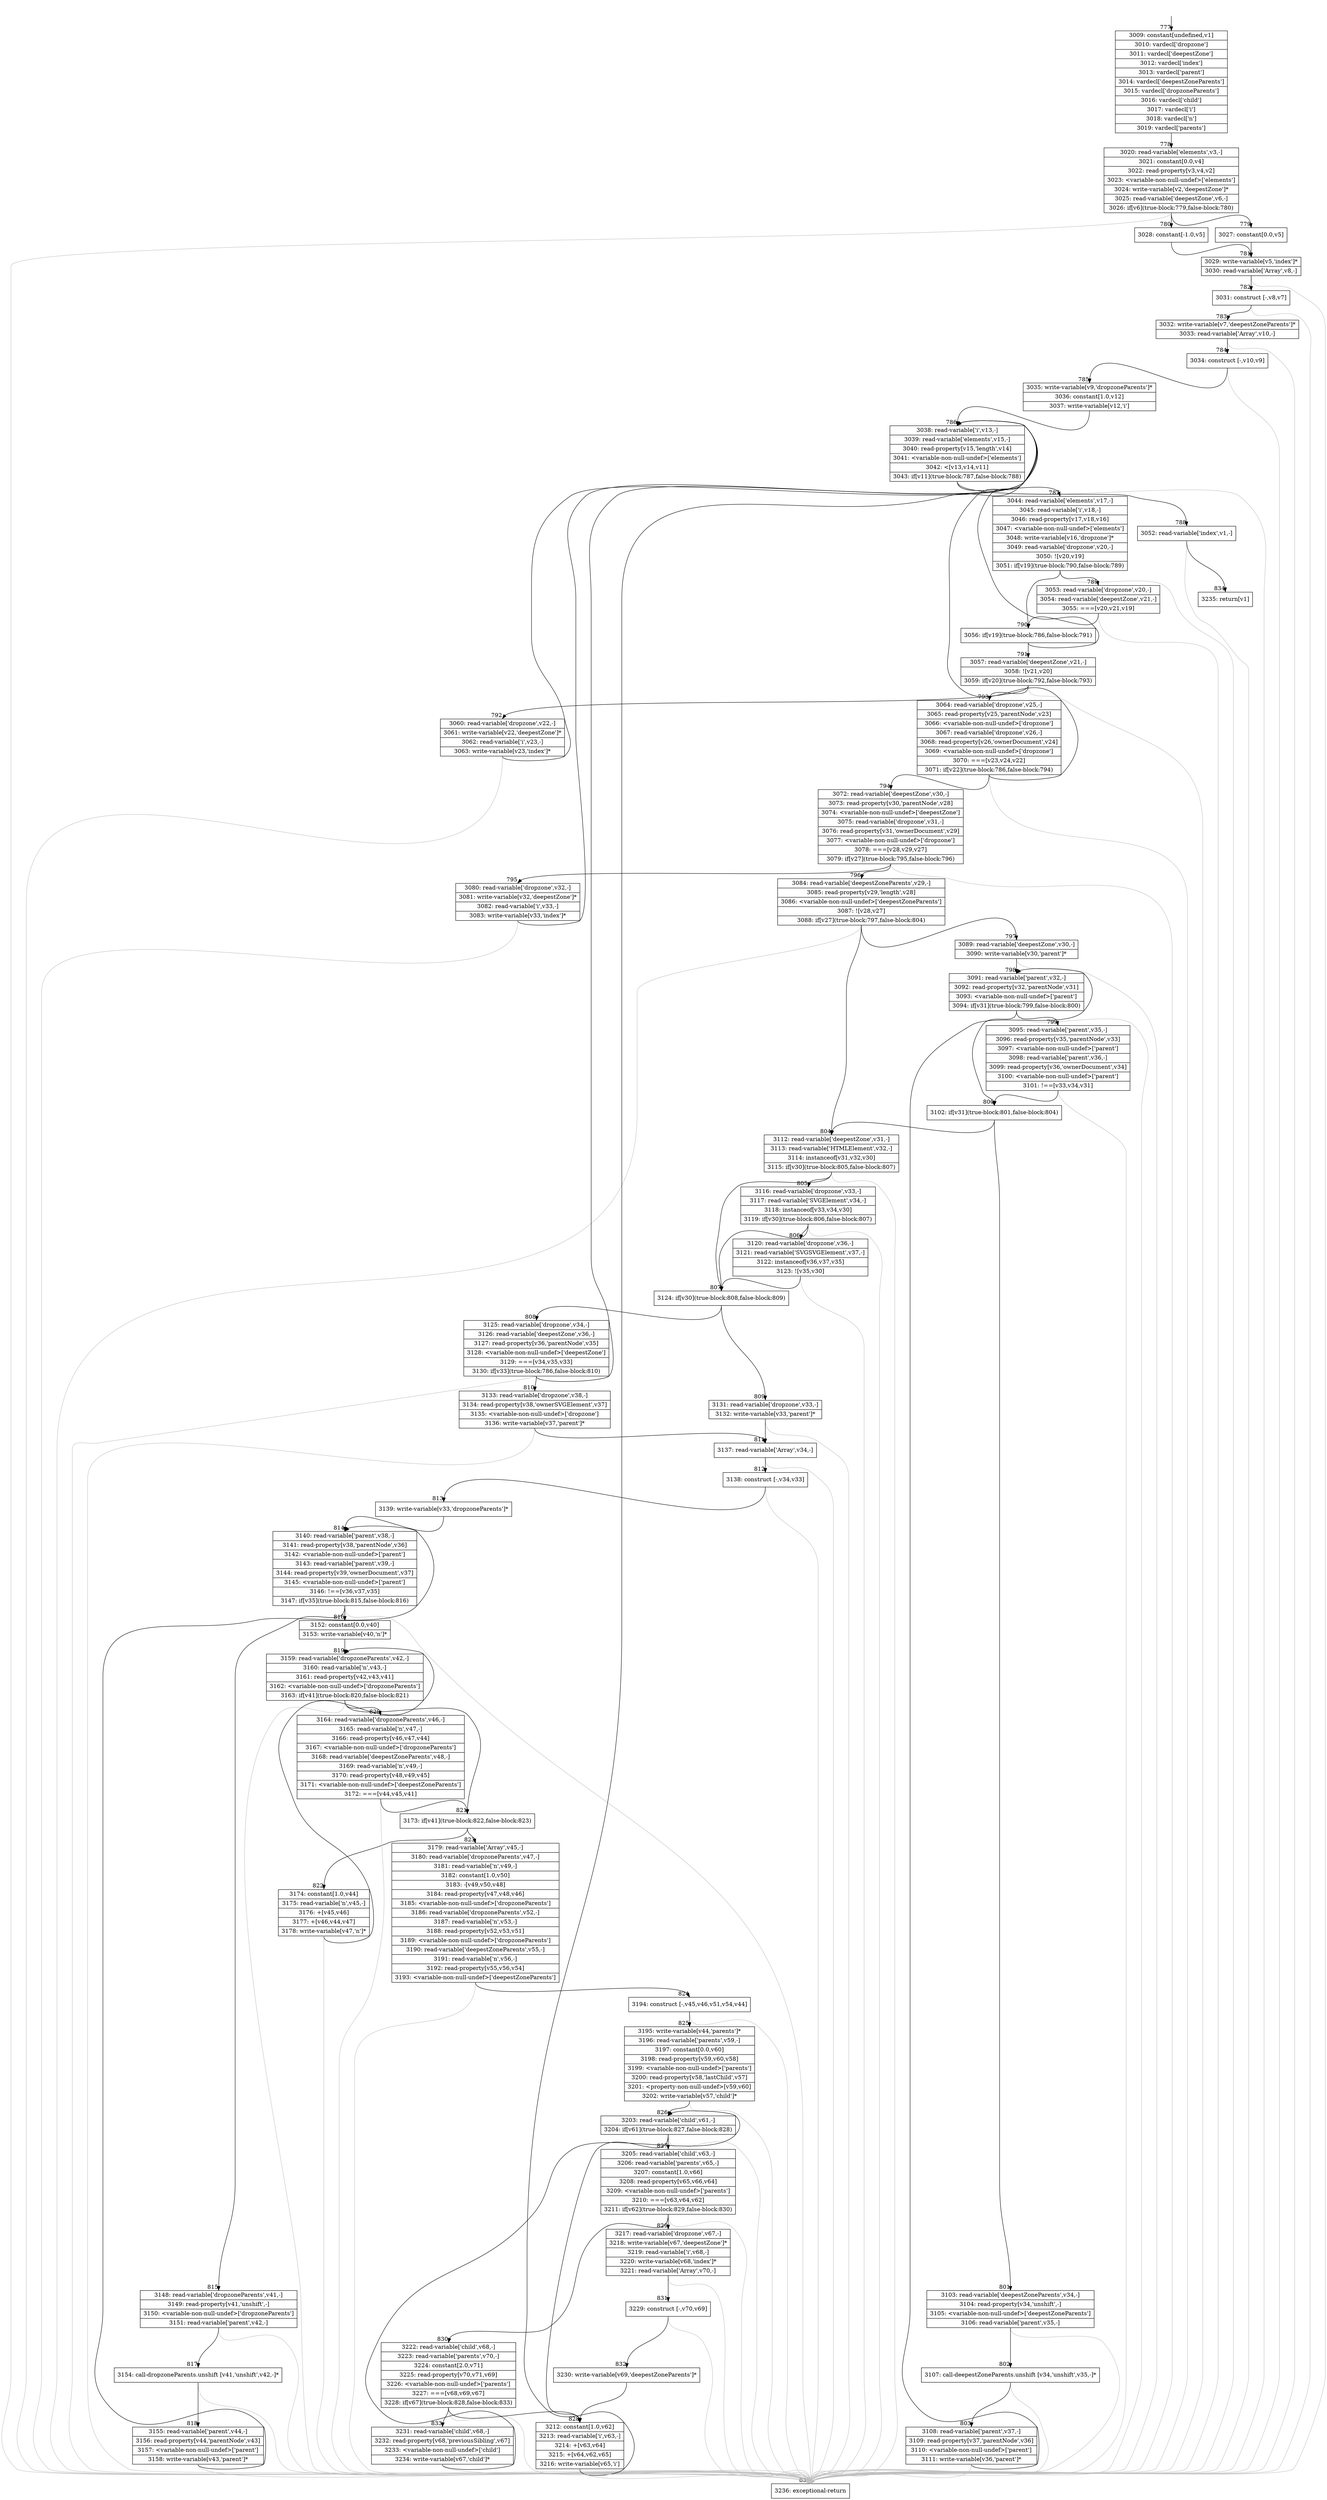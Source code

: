 digraph {
rankdir="TD"
BB_entry58[shape=none,label=""];
BB_entry58 -> BB777 [tailport=s, headport=n, headlabel="    777"]
BB777 [shape=record label="{3009: constant[undefined,v1]|3010: vardecl['dropzone']|3011: vardecl['deepestZone']|3012: vardecl['index']|3013: vardecl['parent']|3014: vardecl['deepestZoneParents']|3015: vardecl['dropzoneParents']|3016: vardecl['child']|3017: vardecl['i']|3018: vardecl['n']|3019: vardecl['parents']}" ] 
BB777 -> BB778 [tailport=s, headport=n, headlabel="      778"]
BB778 [shape=record label="{3020: read-variable['elements',v3,-]|3021: constant[0.0,v4]|3022: read-property[v3,v4,v2]|3023: \<variable-non-null-undef\>['elements']|3024: write-variable[v2,'deepestZone']*|3025: read-variable['deepestZone',v6,-]|3026: if[v6](true-block:779,false-block:780)}" ] 
BB778 -> BB779 [tailport=s, headport=n, headlabel="      779"]
BB778 -> BB780 [tailport=s, headport=n, headlabel="      780"]
BB778 -> BB835 [tailport=s, headport=n, color=gray, headlabel="      835"]
BB779 [shape=record label="{3027: constant[0.0,v5]}" ] 
BB779 -> BB781 [tailport=s, headport=n, headlabel="      781"]
BB780 [shape=record label="{3028: constant[-1.0,v5]}" ] 
BB780 -> BB781 [tailport=s, headport=n]
BB781 [shape=record label="{3029: write-variable[v5,'index']*|3030: read-variable['Array',v8,-]}" ] 
BB781 -> BB782 [tailport=s, headport=n, headlabel="      782"]
BB781 -> BB835 [tailport=s, headport=n, color=gray]
BB782 [shape=record label="{3031: construct [-,v8,v7]}" ] 
BB782 -> BB783 [tailport=s, headport=n, headlabel="      783"]
BB782 -> BB835 [tailport=s, headport=n, color=gray]
BB783 [shape=record label="{3032: write-variable[v7,'deepestZoneParents']*|3033: read-variable['Array',v10,-]}" ] 
BB783 -> BB784 [tailport=s, headport=n, headlabel="      784"]
BB783 -> BB835 [tailport=s, headport=n, color=gray]
BB784 [shape=record label="{3034: construct [-,v10,v9]}" ] 
BB784 -> BB785 [tailport=s, headport=n, headlabel="      785"]
BB784 -> BB835 [tailport=s, headport=n, color=gray]
BB785 [shape=record label="{3035: write-variable[v9,'dropzoneParents']*|3036: constant[1.0,v12]|3037: write-variable[v12,'i']}" ] 
BB785 -> BB786 [tailport=s, headport=n, headlabel="      786"]
BB786 [shape=record label="{3038: read-variable['i',v13,-]|3039: read-variable['elements',v15,-]|3040: read-property[v15,'length',v14]|3041: \<variable-non-null-undef\>['elements']|3042: \<[v13,v14,v11]|3043: if[v11](true-block:787,false-block:788)}" ] 
BB786 -> BB787 [tailport=s, headport=n, headlabel="      787"]
BB786 -> BB788 [tailport=s, headport=n, headlabel="      788"]
BB786 -> BB835 [tailport=s, headport=n, color=gray]
BB787 [shape=record label="{3044: read-variable['elements',v17,-]|3045: read-variable['i',v18,-]|3046: read-property[v17,v18,v16]|3047: \<variable-non-null-undef\>['elements']|3048: write-variable[v16,'dropzone']*|3049: read-variable['dropzone',v20,-]|3050: ![v20,v19]|3051: if[v19](true-block:790,false-block:789)}" ] 
BB787 -> BB790 [tailport=s, headport=n, headlabel="      790"]
BB787 -> BB789 [tailport=s, headport=n, headlabel="      789"]
BB787 -> BB835 [tailport=s, headport=n, color=gray]
BB788 [shape=record label="{3052: read-variable['index',v1,-]}" ] 
BB788 -> BB834 [tailport=s, headport=n, headlabel="      834"]
BB788 -> BB835 [tailport=s, headport=n, color=gray]
BB789 [shape=record label="{3053: read-variable['dropzone',v20,-]|3054: read-variable['deepestZone',v21,-]|3055: ===[v20,v21,v19]}" ] 
BB789 -> BB790 [tailport=s, headport=n]
BB789 -> BB835 [tailport=s, headport=n, color=gray]
BB790 [shape=record label="{3056: if[v19](true-block:786,false-block:791)}" ] 
BB790 -> BB786 [tailport=s, headport=n]
BB790 -> BB791 [tailport=s, headport=n, headlabel="      791"]
BB791 [shape=record label="{3057: read-variable['deepestZone',v21,-]|3058: ![v21,v20]|3059: if[v20](true-block:792,false-block:793)}" ] 
BB791 -> BB792 [tailport=s, headport=n, headlabel="      792"]
BB791 -> BB793 [tailport=s, headport=n, headlabel="      793"]
BB791 -> BB835 [tailport=s, headport=n, color=gray]
BB792 [shape=record label="{3060: read-variable['dropzone',v22,-]|3061: write-variable[v22,'deepestZone']*|3062: read-variable['i',v23,-]|3063: write-variable[v23,'index']*}" ] 
BB792 -> BB786 [tailport=s, headport=n]
BB792 -> BB835 [tailport=s, headport=n, color=gray]
BB793 [shape=record label="{3064: read-variable['dropzone',v25,-]|3065: read-property[v25,'parentNode',v23]|3066: \<variable-non-null-undef\>['dropzone']|3067: read-variable['dropzone',v26,-]|3068: read-property[v26,'ownerDocument',v24]|3069: \<variable-non-null-undef\>['dropzone']|3070: ===[v23,v24,v22]|3071: if[v22](true-block:786,false-block:794)}" ] 
BB793 -> BB786 [tailport=s, headport=n]
BB793 -> BB794 [tailport=s, headport=n, headlabel="      794"]
BB793 -> BB835 [tailport=s, headport=n, color=gray]
BB794 [shape=record label="{3072: read-variable['deepestZone',v30,-]|3073: read-property[v30,'parentNode',v28]|3074: \<variable-non-null-undef\>['deepestZone']|3075: read-variable['dropzone',v31,-]|3076: read-property[v31,'ownerDocument',v29]|3077: \<variable-non-null-undef\>['dropzone']|3078: ===[v28,v29,v27]|3079: if[v27](true-block:795,false-block:796)}" ] 
BB794 -> BB795 [tailport=s, headport=n, headlabel="      795"]
BB794 -> BB796 [tailport=s, headport=n, headlabel="      796"]
BB794 -> BB835 [tailport=s, headport=n, color=gray]
BB795 [shape=record label="{3080: read-variable['dropzone',v32,-]|3081: write-variable[v32,'deepestZone']*|3082: read-variable['i',v33,-]|3083: write-variable[v33,'index']*}" ] 
BB795 -> BB786 [tailport=s, headport=n]
BB795 -> BB835 [tailport=s, headport=n, color=gray]
BB796 [shape=record label="{3084: read-variable['deepestZoneParents',v29,-]|3085: read-property[v29,'length',v28]|3086: \<variable-non-null-undef\>['deepestZoneParents']|3087: ![v28,v27]|3088: if[v27](true-block:797,false-block:804)}" ] 
BB796 -> BB797 [tailport=s, headport=n, headlabel="      797"]
BB796 -> BB804 [tailport=s, headport=n, headlabel="      804"]
BB796 -> BB835 [tailport=s, headport=n, color=gray]
BB797 [shape=record label="{3089: read-variable['deepestZone',v30,-]|3090: write-variable[v30,'parent']*}" ] 
BB797 -> BB798 [tailport=s, headport=n, headlabel="      798"]
BB797 -> BB835 [tailport=s, headport=n, color=gray]
BB798 [shape=record label="{3091: read-variable['parent',v32,-]|3092: read-property[v32,'parentNode',v31]|3093: \<variable-non-null-undef\>['parent']|3094: if[v31](true-block:799,false-block:800)}" ] 
BB798 -> BB800 [tailport=s, headport=n, headlabel="      800"]
BB798 -> BB799 [tailport=s, headport=n, headlabel="      799"]
BB798 -> BB835 [tailport=s, headport=n, color=gray]
BB799 [shape=record label="{3095: read-variable['parent',v35,-]|3096: read-property[v35,'parentNode',v33]|3097: \<variable-non-null-undef\>['parent']|3098: read-variable['parent',v36,-]|3099: read-property[v36,'ownerDocument',v34]|3100: \<variable-non-null-undef\>['parent']|3101: !==[v33,v34,v31]}" ] 
BB799 -> BB800 [tailport=s, headport=n]
BB799 -> BB835 [tailport=s, headport=n, color=gray]
BB800 [shape=record label="{3102: if[v31](true-block:801,false-block:804)}" ] 
BB800 -> BB801 [tailport=s, headport=n, headlabel="      801"]
BB800 -> BB804 [tailport=s, headport=n]
BB801 [shape=record label="{3103: read-variable['deepestZoneParents',v34,-]|3104: read-property[v34,'unshift',-]|3105: \<variable-non-null-undef\>['deepestZoneParents']|3106: read-variable['parent',v35,-]}" ] 
BB801 -> BB802 [tailport=s, headport=n, headlabel="      802"]
BB801 -> BB835 [tailport=s, headport=n, color=gray]
BB802 [shape=record label="{3107: call-deepestZoneParents.unshift [v34,'unshift',v35,-]*}" ] 
BB802 -> BB803 [tailport=s, headport=n, headlabel="      803"]
BB802 -> BB835 [tailport=s, headport=n, color=gray]
BB803 [shape=record label="{3108: read-variable['parent',v37,-]|3109: read-property[v37,'parentNode',v36]|3110: \<variable-non-null-undef\>['parent']|3111: write-variable[v36,'parent']*}" ] 
BB803 -> BB798 [tailport=s, headport=n]
BB803 -> BB835 [tailport=s, headport=n, color=gray]
BB804 [shape=record label="{3112: read-variable['deepestZone',v31,-]|3113: read-variable['HTMLElement',v32,-]|3114: instanceof[v31,v32,v30]|3115: if[v30](true-block:805,false-block:807)}" ] 
BB804 -> BB807 [tailport=s, headport=n, headlabel="      807"]
BB804 -> BB805 [tailport=s, headport=n, headlabel="      805"]
BB804 -> BB835 [tailport=s, headport=n, color=gray]
BB805 [shape=record label="{3116: read-variable['dropzone',v33,-]|3117: read-variable['SVGElement',v34,-]|3118: instanceof[v33,v34,v30]|3119: if[v30](true-block:806,false-block:807)}" ] 
BB805 -> BB807 [tailport=s, headport=n]
BB805 -> BB806 [tailport=s, headport=n, headlabel="      806"]
BB805 -> BB835 [tailport=s, headport=n, color=gray]
BB806 [shape=record label="{3120: read-variable['dropzone',v36,-]|3121: read-variable['SVGSVGElement',v37,-]|3122: instanceof[v36,v37,v35]|3123: ![v35,v30]}" ] 
BB806 -> BB807 [tailport=s, headport=n]
BB806 -> BB835 [tailport=s, headport=n, color=gray]
BB807 [shape=record label="{3124: if[v30](true-block:808,false-block:809)}" ] 
BB807 -> BB808 [tailport=s, headport=n, headlabel="      808"]
BB807 -> BB809 [tailport=s, headport=n, headlabel="      809"]
BB808 [shape=record label="{3125: read-variable['dropzone',v34,-]|3126: read-variable['deepestZone',v36,-]|3127: read-property[v36,'parentNode',v35]|3128: \<variable-non-null-undef\>['deepestZone']|3129: ===[v34,v35,v33]|3130: if[v33](true-block:786,false-block:810)}" ] 
BB808 -> BB786 [tailport=s, headport=n]
BB808 -> BB810 [tailport=s, headport=n, headlabel="      810"]
BB808 -> BB835 [tailport=s, headport=n, color=gray]
BB809 [shape=record label="{3131: read-variable['dropzone',v33,-]|3132: write-variable[v33,'parent']*}" ] 
BB809 -> BB811 [tailport=s, headport=n, headlabel="      811"]
BB809 -> BB835 [tailport=s, headport=n, color=gray]
BB810 [shape=record label="{3133: read-variable['dropzone',v38,-]|3134: read-property[v38,'ownerSVGElement',v37]|3135: \<variable-non-null-undef\>['dropzone']|3136: write-variable[v37,'parent']*}" ] 
BB810 -> BB811 [tailport=s, headport=n]
BB810 -> BB835 [tailport=s, headport=n, color=gray]
BB811 [shape=record label="{3137: read-variable['Array',v34,-]}" ] 
BB811 -> BB812 [tailport=s, headport=n, headlabel="      812"]
BB811 -> BB835 [tailport=s, headport=n, color=gray]
BB812 [shape=record label="{3138: construct [-,v34,v33]}" ] 
BB812 -> BB813 [tailport=s, headport=n, headlabel="      813"]
BB812 -> BB835 [tailport=s, headport=n, color=gray]
BB813 [shape=record label="{3139: write-variable[v33,'dropzoneParents']*}" ] 
BB813 -> BB814 [tailport=s, headport=n, headlabel="      814"]
BB814 [shape=record label="{3140: read-variable['parent',v38,-]|3141: read-property[v38,'parentNode',v36]|3142: \<variable-non-null-undef\>['parent']|3143: read-variable['parent',v39,-]|3144: read-property[v39,'ownerDocument',v37]|3145: \<variable-non-null-undef\>['parent']|3146: !==[v36,v37,v35]|3147: if[v35](true-block:815,false-block:816)}" ] 
BB814 -> BB815 [tailport=s, headport=n, headlabel="      815"]
BB814 -> BB816 [tailport=s, headport=n, headlabel="      816"]
BB814 -> BB835 [tailport=s, headport=n, color=gray]
BB815 [shape=record label="{3148: read-variable['dropzoneParents',v41,-]|3149: read-property[v41,'unshift',-]|3150: \<variable-non-null-undef\>['dropzoneParents']|3151: read-variable['parent',v42,-]}" ] 
BB815 -> BB817 [tailport=s, headport=n, headlabel="      817"]
BB815 -> BB835 [tailport=s, headport=n, color=gray]
BB816 [shape=record label="{3152: constant[0.0,v40]|3153: write-variable[v40,'n']*}" ] 
BB816 -> BB819 [tailport=s, headport=n, headlabel="      819"]
BB817 [shape=record label="{3154: call-dropzoneParents.unshift [v41,'unshift',v42,-]*}" ] 
BB817 -> BB818 [tailport=s, headport=n, headlabel="      818"]
BB817 -> BB835 [tailport=s, headport=n, color=gray]
BB818 [shape=record label="{3155: read-variable['parent',v44,-]|3156: read-property[v44,'parentNode',v43]|3157: \<variable-non-null-undef\>['parent']|3158: write-variable[v43,'parent']*}" ] 
BB818 -> BB814 [tailport=s, headport=n]
BB818 -> BB835 [tailport=s, headport=n, color=gray]
BB819 [shape=record label="{3159: read-variable['dropzoneParents',v42,-]|3160: read-variable['n',v43,-]|3161: read-property[v42,v43,v41]|3162: \<variable-non-null-undef\>['dropzoneParents']|3163: if[v41](true-block:820,false-block:821)}" ] 
BB819 -> BB821 [tailport=s, headport=n, headlabel="      821"]
BB819 -> BB820 [tailport=s, headport=n, headlabel="      820"]
BB819 -> BB835 [tailport=s, headport=n, color=gray]
BB820 [shape=record label="{3164: read-variable['dropzoneParents',v46,-]|3165: read-variable['n',v47,-]|3166: read-property[v46,v47,v44]|3167: \<variable-non-null-undef\>['dropzoneParents']|3168: read-variable['deepestZoneParents',v48,-]|3169: read-variable['n',v49,-]|3170: read-property[v48,v49,v45]|3171: \<variable-non-null-undef\>['deepestZoneParents']|3172: ===[v44,v45,v41]}" ] 
BB820 -> BB821 [tailport=s, headport=n]
BB820 -> BB835 [tailport=s, headport=n, color=gray]
BB821 [shape=record label="{3173: if[v41](true-block:822,false-block:823)}" ] 
BB821 -> BB822 [tailport=s, headport=n, headlabel="      822"]
BB821 -> BB823 [tailport=s, headport=n, headlabel="      823"]
BB822 [shape=record label="{3174: constant[1.0,v44]|3175: read-variable['n',v45,-]|3176: +[v45,v46]|3177: +[v46,v44,v47]|3178: write-variable[v47,'n']*}" ] 
BB822 -> BB819 [tailport=s, headport=n]
BB822 -> BB835 [tailport=s, headport=n, color=gray]
BB823 [shape=record label="{3179: read-variable['Array',v45,-]|3180: read-variable['dropzoneParents',v47,-]|3181: read-variable['n',v49,-]|3182: constant[1.0,v50]|3183: -[v49,v50,v48]|3184: read-property[v47,v48,v46]|3185: \<variable-non-null-undef\>['dropzoneParents']|3186: read-variable['dropzoneParents',v52,-]|3187: read-variable['n',v53,-]|3188: read-property[v52,v53,v51]|3189: \<variable-non-null-undef\>['dropzoneParents']|3190: read-variable['deepestZoneParents',v55,-]|3191: read-variable['n',v56,-]|3192: read-property[v55,v56,v54]|3193: \<variable-non-null-undef\>['deepestZoneParents']}" ] 
BB823 -> BB824 [tailport=s, headport=n, headlabel="      824"]
BB823 -> BB835 [tailport=s, headport=n, color=gray]
BB824 [shape=record label="{3194: construct [-,v45,v46,v51,v54,v44]}" ] 
BB824 -> BB825 [tailport=s, headport=n, headlabel="      825"]
BB824 -> BB835 [tailport=s, headport=n, color=gray]
BB825 [shape=record label="{3195: write-variable[v44,'parents']*|3196: read-variable['parents',v59,-]|3197: constant[0.0,v60]|3198: read-property[v59,v60,v58]|3199: \<variable-non-null-undef\>['parents']|3200: read-property[v58,'lastChild',v57]|3201: \<property-non-null-undef\>[v59,v60]|3202: write-variable[v57,'child']*}" ] 
BB825 -> BB826 [tailport=s, headport=n, headlabel="      826"]
BB825 -> BB835 [tailport=s, headport=n, color=gray]
BB826 [shape=record label="{3203: read-variable['child',v61,-]|3204: if[v61](true-block:827,false-block:828)}" ] 
BB826 -> BB827 [tailport=s, headport=n, headlabel="      827"]
BB826 -> BB828 [tailport=s, headport=n, headlabel="      828"]
BB826 -> BB835 [tailport=s, headport=n, color=gray]
BB827 [shape=record label="{3205: read-variable['child',v63,-]|3206: read-variable['parents',v65,-]|3207: constant[1.0,v66]|3208: read-property[v65,v66,v64]|3209: \<variable-non-null-undef\>['parents']|3210: ===[v63,v64,v62]|3211: if[v62](true-block:829,false-block:830)}" ] 
BB827 -> BB829 [tailport=s, headport=n, headlabel="      829"]
BB827 -> BB830 [tailport=s, headport=n, headlabel="      830"]
BB827 -> BB835 [tailport=s, headport=n, color=gray]
BB828 [shape=record label="{3212: constant[1.0,v62]|3213: read-variable['i',v63,-]|3214: +[v63,v64]|3215: +[v64,v62,v65]|3216: write-variable[v65,'i']}" ] 
BB828 -> BB786 [tailport=s, headport=n]
BB828 -> BB835 [tailport=s, headport=n, color=gray]
BB829 [shape=record label="{3217: read-variable['dropzone',v67,-]|3218: write-variable[v67,'deepestZone']*|3219: read-variable['i',v68,-]|3220: write-variable[v68,'index']*|3221: read-variable['Array',v70,-]}" ] 
BB829 -> BB831 [tailport=s, headport=n, headlabel="      831"]
BB829 -> BB835 [tailport=s, headport=n, color=gray]
BB830 [shape=record label="{3222: read-variable['child',v68,-]|3223: read-variable['parents',v70,-]|3224: constant[2.0,v71]|3225: read-property[v70,v71,v69]|3226: \<variable-non-null-undef\>['parents']|3227: ===[v68,v69,v67]|3228: if[v67](true-block:828,false-block:833)}" ] 
BB830 -> BB828 [tailport=s, headport=n]
BB830 -> BB833 [tailport=s, headport=n, headlabel="      833"]
BB830 -> BB835 [tailport=s, headport=n, color=gray]
BB831 [shape=record label="{3229: construct [-,v70,v69]}" ] 
BB831 -> BB832 [tailport=s, headport=n, headlabel="      832"]
BB831 -> BB835 [tailport=s, headport=n, color=gray]
BB832 [shape=record label="{3230: write-variable[v69,'deepestZoneParents']*}" ] 
BB832 -> BB828 [tailport=s, headport=n]
BB833 [shape=record label="{3231: read-variable['child',v68,-]|3232: read-property[v68,'previousSibling',v67]|3233: \<variable-non-null-undef\>['child']|3234: write-variable[v67,'child']*}" ] 
BB833 -> BB826 [tailport=s, headport=n]
BB833 -> BB835 [tailport=s, headport=n, color=gray]
BB834 [shape=record label="{3235: return[v1]}" ] 
BB835 [shape=record label="{3236: exceptional-return}" ] 
//#$~ 1170
}
